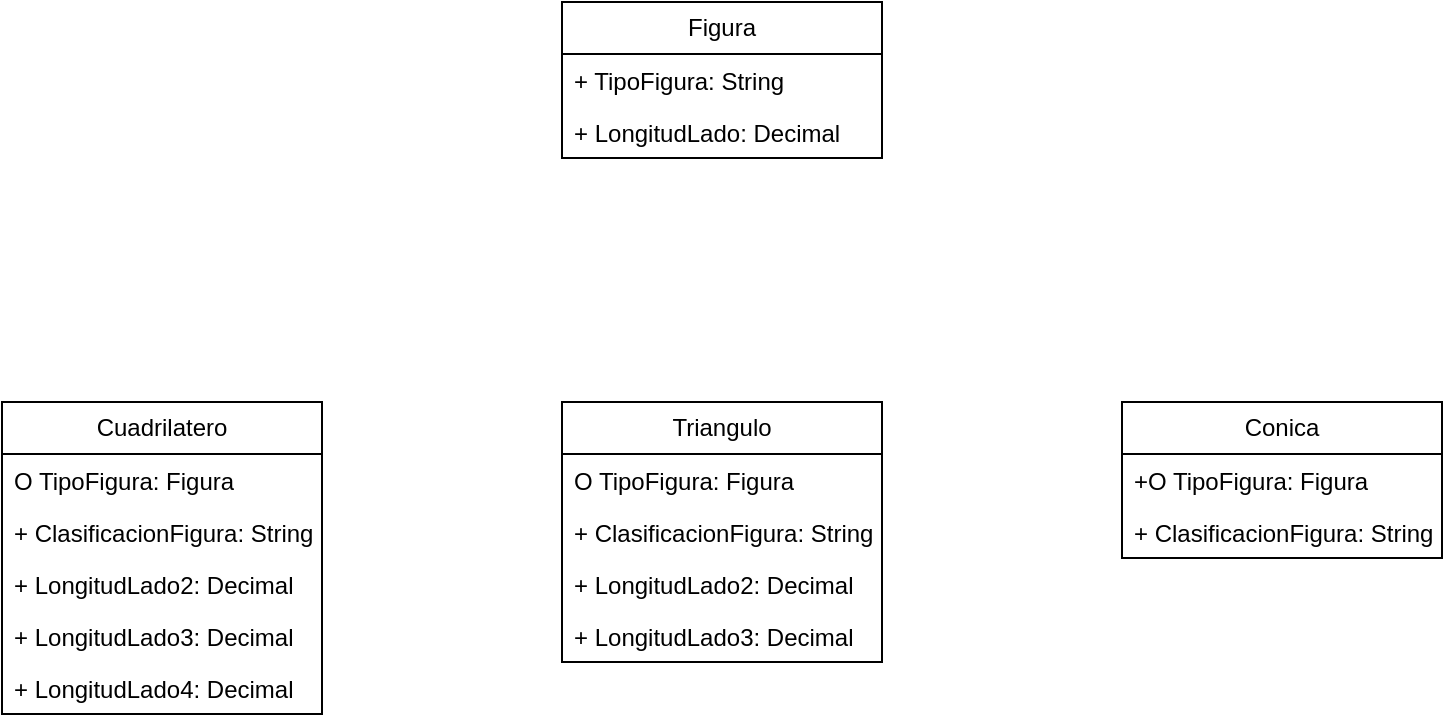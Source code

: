 <mxfile version="24.2.2" type="github">
  <diagram name="Page-1" id="c4acf3e9-155e-7222-9cf6-157b1a14988f">
    <mxGraphModel dx="1050" dy="564" grid="1" gridSize="10" guides="1" tooltips="1" connect="1" arrows="1" fold="1" page="1" pageScale="1" pageWidth="850" pageHeight="1100" background="none" math="0" shadow="0">
      <root>
        <mxCell id="0" />
        <mxCell id="1" parent="0" />
        <mxCell id="8RnnDRSXlexf_g840mKL-1" value="Figura" style="swimlane;fontStyle=0;childLayout=stackLayout;horizontal=1;startSize=26;fillColor=none;horizontalStack=0;resizeParent=1;resizeParentMax=0;resizeLast=0;collapsible=1;marginBottom=0;whiteSpace=wrap;html=1;" vertex="1" parent="1">
          <mxGeometry x="320" y="40" width="160" height="78" as="geometry" />
        </mxCell>
        <mxCell id="8RnnDRSXlexf_g840mKL-2" value="+ TipoFigura: String&lt;div&gt;&lt;br&gt;&lt;/div&gt;" style="text;strokeColor=none;fillColor=none;align=left;verticalAlign=top;spacingLeft=4;spacingRight=4;overflow=hidden;rotatable=0;points=[[0,0.5],[1,0.5]];portConstraint=eastwest;whiteSpace=wrap;html=1;" vertex="1" parent="8RnnDRSXlexf_g840mKL-1">
          <mxGeometry y="26" width="160" height="26" as="geometry" />
        </mxCell>
        <mxCell id="8RnnDRSXlexf_g840mKL-3" value="+ LongitudLado: Decimal" style="text;strokeColor=none;fillColor=none;align=left;verticalAlign=top;spacingLeft=4;spacingRight=4;overflow=hidden;rotatable=0;points=[[0,0.5],[1,0.5]];portConstraint=eastwest;whiteSpace=wrap;html=1;" vertex="1" parent="8RnnDRSXlexf_g840mKL-1">
          <mxGeometry y="52" width="160" height="26" as="geometry" />
        </mxCell>
        <mxCell id="8RnnDRSXlexf_g840mKL-14" value="Cuadrilatero" style="swimlane;fontStyle=0;childLayout=stackLayout;horizontal=1;startSize=26;fillColor=none;horizontalStack=0;resizeParent=1;resizeParentMax=0;resizeLast=0;collapsible=1;marginBottom=0;whiteSpace=wrap;html=1;" vertex="1" parent="1">
          <mxGeometry x="40" y="240" width="160" height="156" as="geometry" />
        </mxCell>
        <mxCell id="8RnnDRSXlexf_g840mKL-15" value="O TipoFigura: Figura" style="text;strokeColor=none;fillColor=none;align=left;verticalAlign=top;spacingLeft=4;spacingRight=4;overflow=hidden;rotatable=0;points=[[0,0.5],[1,0.5]];portConstraint=eastwest;whiteSpace=wrap;html=1;" vertex="1" parent="8RnnDRSXlexf_g840mKL-14">
          <mxGeometry y="26" width="160" height="26" as="geometry" />
        </mxCell>
        <mxCell id="8RnnDRSXlexf_g840mKL-26" value="+ ClasificacionFigura: String" style="text;strokeColor=none;fillColor=none;align=left;verticalAlign=top;spacingLeft=4;spacingRight=4;overflow=hidden;rotatable=0;points=[[0,0.5],[1,0.5]];portConstraint=eastwest;whiteSpace=wrap;html=1;" vertex="1" parent="8RnnDRSXlexf_g840mKL-14">
          <mxGeometry y="52" width="160" height="26" as="geometry" />
        </mxCell>
        <mxCell id="8RnnDRSXlexf_g840mKL-16" value="+ LongitudLado2: Decimal&lt;div&gt;&lt;br&gt;&lt;/div&gt;" style="text;strokeColor=none;fillColor=none;align=left;verticalAlign=top;spacingLeft=4;spacingRight=4;overflow=hidden;rotatable=0;points=[[0,0.5],[1,0.5]];portConstraint=eastwest;whiteSpace=wrap;html=1;" vertex="1" parent="8RnnDRSXlexf_g840mKL-14">
          <mxGeometry y="78" width="160" height="26" as="geometry" />
        </mxCell>
        <mxCell id="8RnnDRSXlexf_g840mKL-19" value="+ LongitudLado3: Decimal" style="text;strokeColor=none;fillColor=none;align=left;verticalAlign=top;spacingLeft=4;spacingRight=4;overflow=hidden;rotatable=0;points=[[0,0.5],[1,0.5]];portConstraint=eastwest;whiteSpace=wrap;html=1;" vertex="1" parent="8RnnDRSXlexf_g840mKL-14">
          <mxGeometry y="104" width="160" height="26" as="geometry" />
        </mxCell>
        <mxCell id="8RnnDRSXlexf_g840mKL-17" value="+ LongitudLado4: Decimal" style="text;strokeColor=none;fillColor=none;align=left;verticalAlign=top;spacingLeft=4;spacingRight=4;overflow=hidden;rotatable=0;points=[[0,0.5],[1,0.5]];portConstraint=eastwest;whiteSpace=wrap;html=1;" vertex="1" parent="8RnnDRSXlexf_g840mKL-14">
          <mxGeometry y="130" width="160" height="26" as="geometry" />
        </mxCell>
        <mxCell id="8RnnDRSXlexf_g840mKL-20" value="Triangulo" style="swimlane;fontStyle=0;childLayout=stackLayout;horizontal=1;startSize=26;fillColor=none;horizontalStack=0;resizeParent=1;resizeParentMax=0;resizeLast=0;collapsible=1;marginBottom=0;whiteSpace=wrap;html=1;" vertex="1" parent="1">
          <mxGeometry x="320" y="240" width="160" height="130" as="geometry" />
        </mxCell>
        <mxCell id="8RnnDRSXlexf_g840mKL-21" value="O TipoFigura: Figura" style="text;strokeColor=none;fillColor=none;align=left;verticalAlign=top;spacingLeft=4;spacingRight=4;overflow=hidden;rotatable=0;points=[[0,0.5],[1,0.5]];portConstraint=eastwest;whiteSpace=wrap;html=1;" vertex="1" parent="8RnnDRSXlexf_g840mKL-20">
          <mxGeometry y="26" width="160" height="26" as="geometry" />
        </mxCell>
        <mxCell id="8RnnDRSXlexf_g840mKL-22" value="+ ClasificacionFigura: String" style="text;strokeColor=none;fillColor=none;align=left;verticalAlign=top;spacingLeft=4;spacingRight=4;overflow=hidden;rotatable=0;points=[[0,0.5],[1,0.5]];portConstraint=eastwest;whiteSpace=wrap;html=1;" vertex="1" parent="8RnnDRSXlexf_g840mKL-20">
          <mxGeometry y="52" width="160" height="26" as="geometry" />
        </mxCell>
        <mxCell id="8RnnDRSXlexf_g840mKL-23" value="+ LongitudLado2: Decimal" style="text;strokeColor=none;fillColor=none;align=left;verticalAlign=top;spacingLeft=4;spacingRight=4;overflow=hidden;rotatable=0;points=[[0,0.5],[1,0.5]];portConstraint=eastwest;whiteSpace=wrap;html=1;" vertex="1" parent="8RnnDRSXlexf_g840mKL-20">
          <mxGeometry y="78" width="160" height="26" as="geometry" />
        </mxCell>
        <mxCell id="8RnnDRSXlexf_g840mKL-24" value="+ LongitudLado3: Decimal" style="text;strokeColor=none;fillColor=none;align=left;verticalAlign=top;spacingLeft=4;spacingRight=4;overflow=hidden;rotatable=0;points=[[0,0.5],[1,0.5]];portConstraint=eastwest;whiteSpace=wrap;html=1;" vertex="1" parent="8RnnDRSXlexf_g840mKL-20">
          <mxGeometry y="104" width="160" height="26" as="geometry" />
        </mxCell>
        <mxCell id="8RnnDRSXlexf_g840mKL-27" value="Conica" style="swimlane;fontStyle=0;childLayout=stackLayout;horizontal=1;startSize=26;fillColor=none;horizontalStack=0;resizeParent=1;resizeParentMax=0;resizeLast=0;collapsible=1;marginBottom=0;whiteSpace=wrap;html=1;" vertex="1" parent="1">
          <mxGeometry x="600" y="240" width="160" height="78" as="geometry" />
        </mxCell>
        <mxCell id="8RnnDRSXlexf_g840mKL-28" value="+O TipoFigura: Figura" style="text;strokeColor=none;fillColor=none;align=left;verticalAlign=top;spacingLeft=4;spacingRight=4;overflow=hidden;rotatable=0;points=[[0,0.5],[1,0.5]];portConstraint=eastwest;whiteSpace=wrap;html=1;" vertex="1" parent="8RnnDRSXlexf_g840mKL-27">
          <mxGeometry y="26" width="160" height="26" as="geometry" />
        </mxCell>
        <mxCell id="8RnnDRSXlexf_g840mKL-29" value="+ ClasificacionFigura: String" style="text;strokeColor=none;fillColor=none;align=left;verticalAlign=top;spacingLeft=4;spacingRight=4;overflow=hidden;rotatable=0;points=[[0,0.5],[1,0.5]];portConstraint=eastwest;whiteSpace=wrap;html=1;" vertex="1" parent="8RnnDRSXlexf_g840mKL-27">
          <mxGeometry y="52" width="160" height="26" as="geometry" />
        </mxCell>
      </root>
    </mxGraphModel>
  </diagram>
</mxfile>
